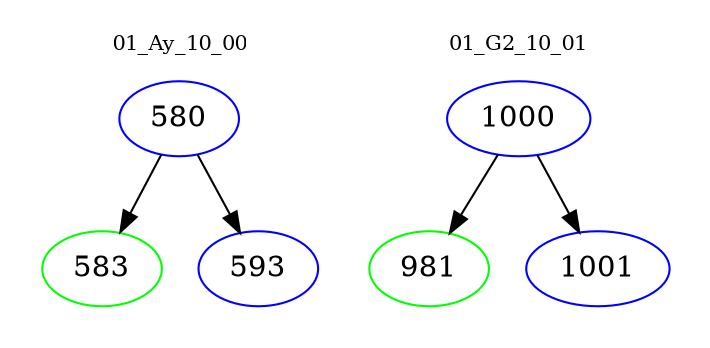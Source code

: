 digraph{
subgraph cluster_0 {
color = white
label = "01_Ay_10_00";
fontsize=10;
T0_580 [label="580", color="blue"]
T0_580 -> T0_583 [color="black"]
T0_583 [label="583", color="green"]
T0_580 -> T0_593 [color="black"]
T0_593 [label="593", color="blue"]
}
subgraph cluster_1 {
color = white
label = "01_G2_10_01";
fontsize=10;
T1_1000 [label="1000", color="blue"]
T1_1000 -> T1_981 [color="black"]
T1_981 [label="981", color="green"]
T1_1000 -> T1_1001 [color="black"]
T1_1001 [label="1001", color="blue"]
}
}

